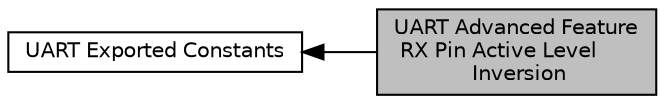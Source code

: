 digraph "UART Advanced Feature RX Pin Active Level Inversion"
{
  edge [fontname="Helvetica",fontsize="10",labelfontname="Helvetica",labelfontsize="10"];
  node [fontname="Helvetica",fontsize="10",shape=record];
  rankdir=LR;
  Node0 [label="UART Advanced Feature\l RX Pin Active Level\l Inversion",height=0.2,width=0.4,color="black", fillcolor="grey75", style="filled", fontcolor="black"];
  Node1 [label="UART Exported Constants",height=0.2,width=0.4,color="black", fillcolor="white", style="filled",URL="$group___u_a_r_t___exported___constants.html"];
  Node1->Node0 [shape=plaintext, dir="back", style="solid"];
}
